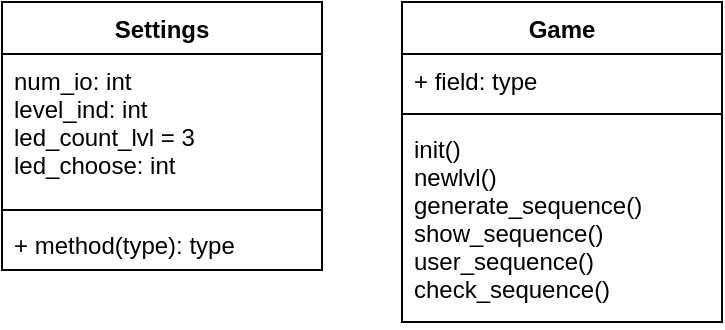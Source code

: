<mxfile version="16.5.1" type="device"><diagram id="loZ6RNZMqsUenkRXHyGm" name="Page-1"><mxGraphModel dx="426" dy="878" grid="1" gridSize="10" guides="1" tooltips="1" connect="1" arrows="1" fold="1" page="1" pageScale="1" pageWidth="850" pageHeight="1100" math="0" shadow="0"><root><mxCell id="0"/><mxCell id="1" parent="0"/><mxCell id="vLvu6YY81i9t5kBbPL8K-1" value="Settings" style="swimlane;fontStyle=1;align=center;verticalAlign=top;childLayout=stackLayout;horizontal=1;startSize=26;horizontalStack=0;resizeParent=1;resizeParentMax=0;resizeLast=0;collapsible=1;marginBottom=0;" parent="1" vertex="1"><mxGeometry x="120" y="200" width="160" height="134" as="geometry"/></mxCell><mxCell id="vLvu6YY81i9t5kBbPL8K-2" value="num_io: int&#10;level_ind: int&#10;led_count_lvl = 3&#10;led_choose: int&#10;" style="text;strokeColor=none;fillColor=none;align=left;verticalAlign=top;spacingLeft=4;spacingRight=4;overflow=hidden;rotatable=0;points=[[0,0.5],[1,0.5]];portConstraint=eastwest;" parent="vLvu6YY81i9t5kBbPL8K-1" vertex="1"><mxGeometry y="26" width="160" height="74" as="geometry"/></mxCell><mxCell id="vLvu6YY81i9t5kBbPL8K-3" value="" style="line;strokeWidth=1;fillColor=none;align=left;verticalAlign=middle;spacingTop=-1;spacingLeft=3;spacingRight=3;rotatable=0;labelPosition=right;points=[];portConstraint=eastwest;" parent="vLvu6YY81i9t5kBbPL8K-1" vertex="1"><mxGeometry y="100" width="160" height="8" as="geometry"/></mxCell><mxCell id="vLvu6YY81i9t5kBbPL8K-4" value="+ method(type): type" style="text;strokeColor=none;fillColor=none;align=left;verticalAlign=top;spacingLeft=4;spacingRight=4;overflow=hidden;rotatable=0;points=[[0,0.5],[1,0.5]];portConstraint=eastwest;" parent="vLvu6YY81i9t5kBbPL8K-1" vertex="1"><mxGeometry y="108" width="160" height="26" as="geometry"/></mxCell><mxCell id="c43mf0O_II287r9Enmgl-1" value="Game" style="swimlane;fontStyle=1;align=center;verticalAlign=top;childLayout=stackLayout;horizontal=1;startSize=26;horizontalStack=0;resizeParent=1;resizeParentMax=0;resizeLast=0;collapsible=1;marginBottom=0;" vertex="1" parent="1"><mxGeometry x="320" y="200" width="160" height="160" as="geometry"/></mxCell><mxCell id="c43mf0O_II287r9Enmgl-2" value="+ field: type" style="text;strokeColor=none;fillColor=none;align=left;verticalAlign=top;spacingLeft=4;spacingRight=4;overflow=hidden;rotatable=0;points=[[0,0.5],[1,0.5]];portConstraint=eastwest;" vertex="1" parent="c43mf0O_II287r9Enmgl-1"><mxGeometry y="26" width="160" height="26" as="geometry"/></mxCell><mxCell id="c43mf0O_II287r9Enmgl-3" value="" style="line;strokeWidth=1;fillColor=none;align=left;verticalAlign=middle;spacingTop=-1;spacingLeft=3;spacingRight=3;rotatable=0;labelPosition=right;points=[];portConstraint=eastwest;" vertex="1" parent="c43mf0O_II287r9Enmgl-1"><mxGeometry y="52" width="160" height="8" as="geometry"/></mxCell><mxCell id="c43mf0O_II287r9Enmgl-4" value="init()&#10;newlvl()&#10;generate_sequence()&#10;show_sequence()&#10;user_sequence()&#10;check_sequence()" style="text;strokeColor=none;fillColor=none;align=left;verticalAlign=top;spacingLeft=4;spacingRight=4;overflow=hidden;rotatable=0;points=[[0,0.5],[1,0.5]];portConstraint=eastwest;" vertex="1" parent="c43mf0O_II287r9Enmgl-1"><mxGeometry y="60" width="160" height="100" as="geometry"/></mxCell></root></mxGraphModel></diagram></mxfile>